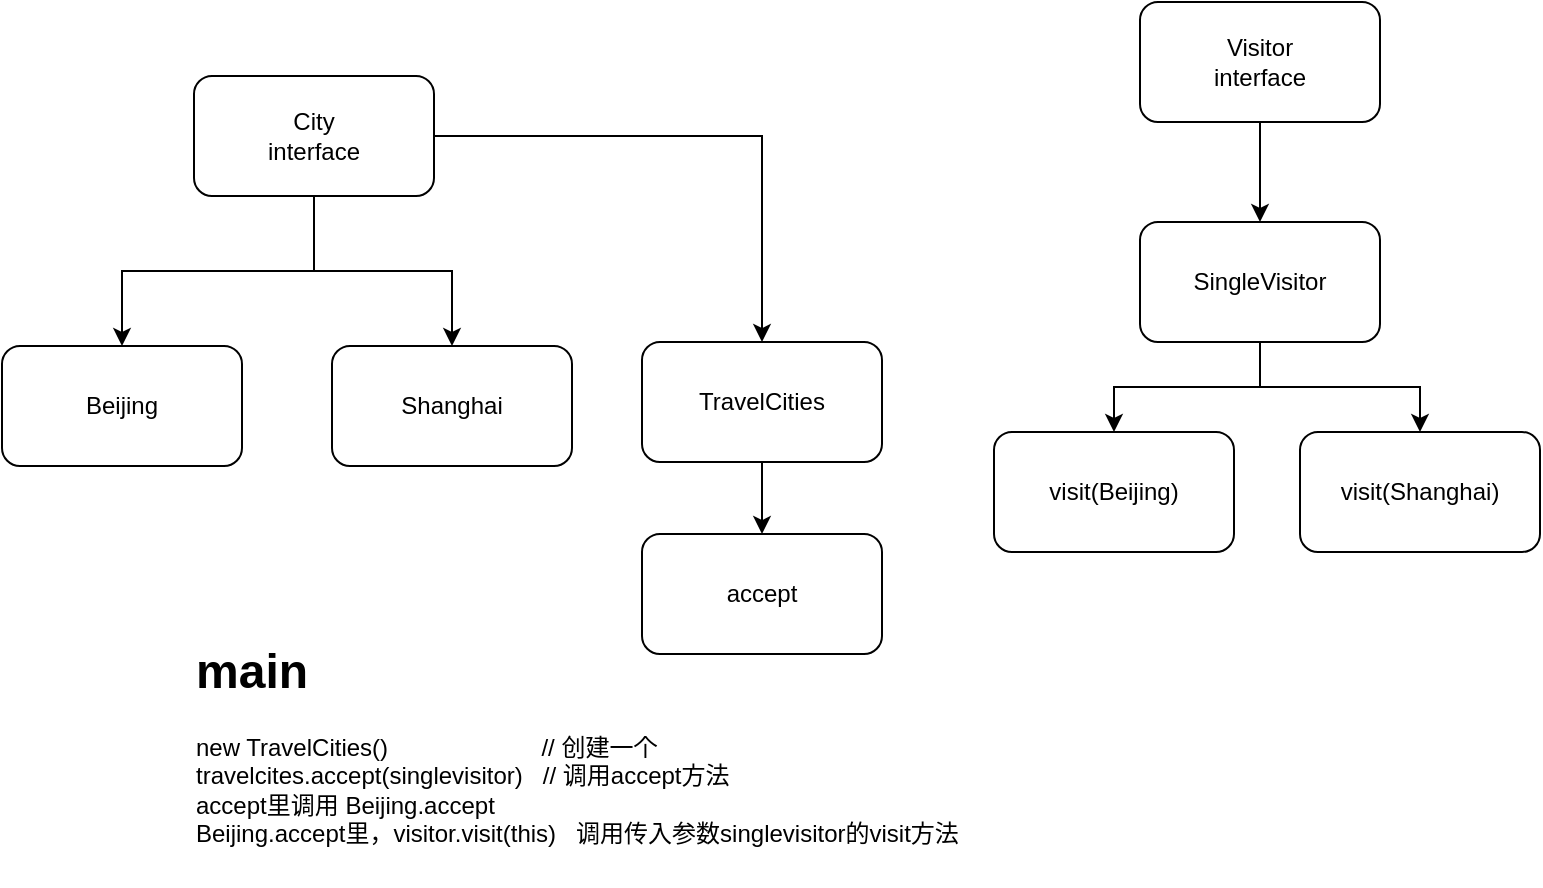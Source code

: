 <mxfile version="17.3.0" type="github">
  <diagram id="tL3VOnBbuZiVv2iJnxb_" name="Page-1">
    <mxGraphModel dx="1252" dy="808" grid="0" gridSize="10" guides="1" tooltips="1" connect="1" arrows="1" fold="1" page="1" pageScale="1" pageWidth="827" pageHeight="1169" math="0" shadow="0">
      <root>
        <mxCell id="0" />
        <mxCell id="1" parent="0" />
        <mxCell id="UOCIDO_Q4T8c_9d9a06v-4" value="" style="edgeStyle=orthogonalEdgeStyle;rounded=0;orthogonalLoop=1;jettySize=auto;html=1;" edge="1" parent="1" source="UOCIDO_Q4T8c_9d9a06v-1" target="UOCIDO_Q4T8c_9d9a06v-3">
          <mxGeometry relative="1" as="geometry" />
        </mxCell>
        <mxCell id="UOCIDO_Q4T8c_9d9a06v-6" value="" style="edgeStyle=orthogonalEdgeStyle;rounded=0;orthogonalLoop=1;jettySize=auto;html=1;" edge="1" parent="1" source="UOCIDO_Q4T8c_9d9a06v-1" target="UOCIDO_Q4T8c_9d9a06v-5">
          <mxGeometry relative="1" as="geometry" />
        </mxCell>
        <mxCell id="UOCIDO_Q4T8c_9d9a06v-8" value="" style="edgeStyle=orthogonalEdgeStyle;rounded=0;orthogonalLoop=1;jettySize=auto;html=1;" edge="1" parent="1" source="UOCIDO_Q4T8c_9d9a06v-1" target="UOCIDO_Q4T8c_9d9a06v-7">
          <mxGeometry relative="1" as="geometry" />
        </mxCell>
        <mxCell id="UOCIDO_Q4T8c_9d9a06v-1" value="City&lt;br&gt;interface" style="rounded=1;whiteSpace=wrap;html=1;" vertex="1" parent="1">
          <mxGeometry x="215" y="206" width="120" height="60" as="geometry" />
        </mxCell>
        <mxCell id="UOCIDO_Q4T8c_9d9a06v-3" value="Beijing" style="rounded=1;whiteSpace=wrap;html=1;" vertex="1" parent="1">
          <mxGeometry x="119" y="341" width="120" height="60" as="geometry" />
        </mxCell>
        <mxCell id="UOCIDO_Q4T8c_9d9a06v-5" value="Shanghai" style="rounded=1;whiteSpace=wrap;html=1;" vertex="1" parent="1">
          <mxGeometry x="284" y="341" width="120" height="60" as="geometry" />
        </mxCell>
        <mxCell id="UOCIDO_Q4T8c_9d9a06v-18" value="" style="edgeStyle=orthogonalEdgeStyle;rounded=0;orthogonalLoop=1;jettySize=auto;html=1;" edge="1" parent="1" source="UOCIDO_Q4T8c_9d9a06v-7" target="UOCIDO_Q4T8c_9d9a06v-17">
          <mxGeometry relative="1" as="geometry" />
        </mxCell>
        <mxCell id="UOCIDO_Q4T8c_9d9a06v-7" value="TravelCities" style="rounded=1;whiteSpace=wrap;html=1;" vertex="1" parent="1">
          <mxGeometry x="439" y="339" width="120" height="60" as="geometry" />
        </mxCell>
        <mxCell id="UOCIDO_Q4T8c_9d9a06v-11" value="" style="edgeStyle=orthogonalEdgeStyle;rounded=0;orthogonalLoop=1;jettySize=auto;html=1;" edge="1" parent="1" source="UOCIDO_Q4T8c_9d9a06v-9" target="UOCIDO_Q4T8c_9d9a06v-10">
          <mxGeometry relative="1" as="geometry" />
        </mxCell>
        <mxCell id="UOCIDO_Q4T8c_9d9a06v-9" value="Visitor&lt;br&gt;interface" style="rounded=1;whiteSpace=wrap;html=1;" vertex="1" parent="1">
          <mxGeometry x="688" y="169" width="120" height="60" as="geometry" />
        </mxCell>
        <mxCell id="UOCIDO_Q4T8c_9d9a06v-13" value="" style="edgeStyle=orthogonalEdgeStyle;rounded=0;orthogonalLoop=1;jettySize=auto;html=1;" edge="1" parent="1" source="UOCIDO_Q4T8c_9d9a06v-10" target="UOCIDO_Q4T8c_9d9a06v-12">
          <mxGeometry relative="1" as="geometry" />
        </mxCell>
        <mxCell id="UOCIDO_Q4T8c_9d9a06v-16" value="" style="edgeStyle=orthogonalEdgeStyle;rounded=0;orthogonalLoop=1;jettySize=auto;html=1;" edge="1" parent="1" source="UOCIDO_Q4T8c_9d9a06v-10" target="UOCIDO_Q4T8c_9d9a06v-15">
          <mxGeometry relative="1" as="geometry" />
        </mxCell>
        <mxCell id="UOCIDO_Q4T8c_9d9a06v-10" value="SingleVisitor" style="rounded=1;whiteSpace=wrap;html=1;" vertex="1" parent="1">
          <mxGeometry x="688" y="279" width="120" height="60" as="geometry" />
        </mxCell>
        <mxCell id="UOCIDO_Q4T8c_9d9a06v-12" value="visit(Beijing)" style="rounded=1;whiteSpace=wrap;html=1;" vertex="1" parent="1">
          <mxGeometry x="615" y="384" width="120" height="60" as="geometry" />
        </mxCell>
        <mxCell id="UOCIDO_Q4T8c_9d9a06v-15" value="visit(Shanghai)" style="rounded=1;whiteSpace=wrap;html=1;" vertex="1" parent="1">
          <mxGeometry x="768" y="384" width="120" height="60" as="geometry" />
        </mxCell>
        <mxCell id="UOCIDO_Q4T8c_9d9a06v-17" value="accept" style="rounded=1;whiteSpace=wrap;html=1;" vertex="1" parent="1">
          <mxGeometry x="439" y="435" width="120" height="60" as="geometry" />
        </mxCell>
        <mxCell id="UOCIDO_Q4T8c_9d9a06v-19" value="&lt;h1&gt;main&lt;/h1&gt;&lt;div&gt;new TravelCities()&amp;nbsp; &amp;nbsp; &amp;nbsp; &amp;nbsp; &amp;nbsp; &amp;nbsp; &amp;nbsp; &amp;nbsp; &amp;nbsp; &amp;nbsp; &amp;nbsp; &amp;nbsp;// 创建一个&lt;/div&gt;&lt;div&gt;travelcites.accept(singlevisitor)&amp;nbsp; &amp;nbsp;// 调用accept方法&lt;/div&gt;&lt;div&gt;accept里调用 Beijing.accept&lt;/div&gt;&lt;div&gt;Beijing.accept里，visitor.visit(this)&amp;nbsp; &amp;nbsp;调用传入参数singlevisitor的visit方法&lt;/div&gt;&lt;div&gt;&lt;br&gt;&lt;/div&gt;" style="text;html=1;strokeColor=none;fillColor=none;spacing=5;spacingTop=-20;whiteSpace=wrap;overflow=hidden;rounded=0;" vertex="1" parent="1">
          <mxGeometry x="211" y="484" width="440" height="127" as="geometry" />
        </mxCell>
      </root>
    </mxGraphModel>
  </diagram>
</mxfile>
